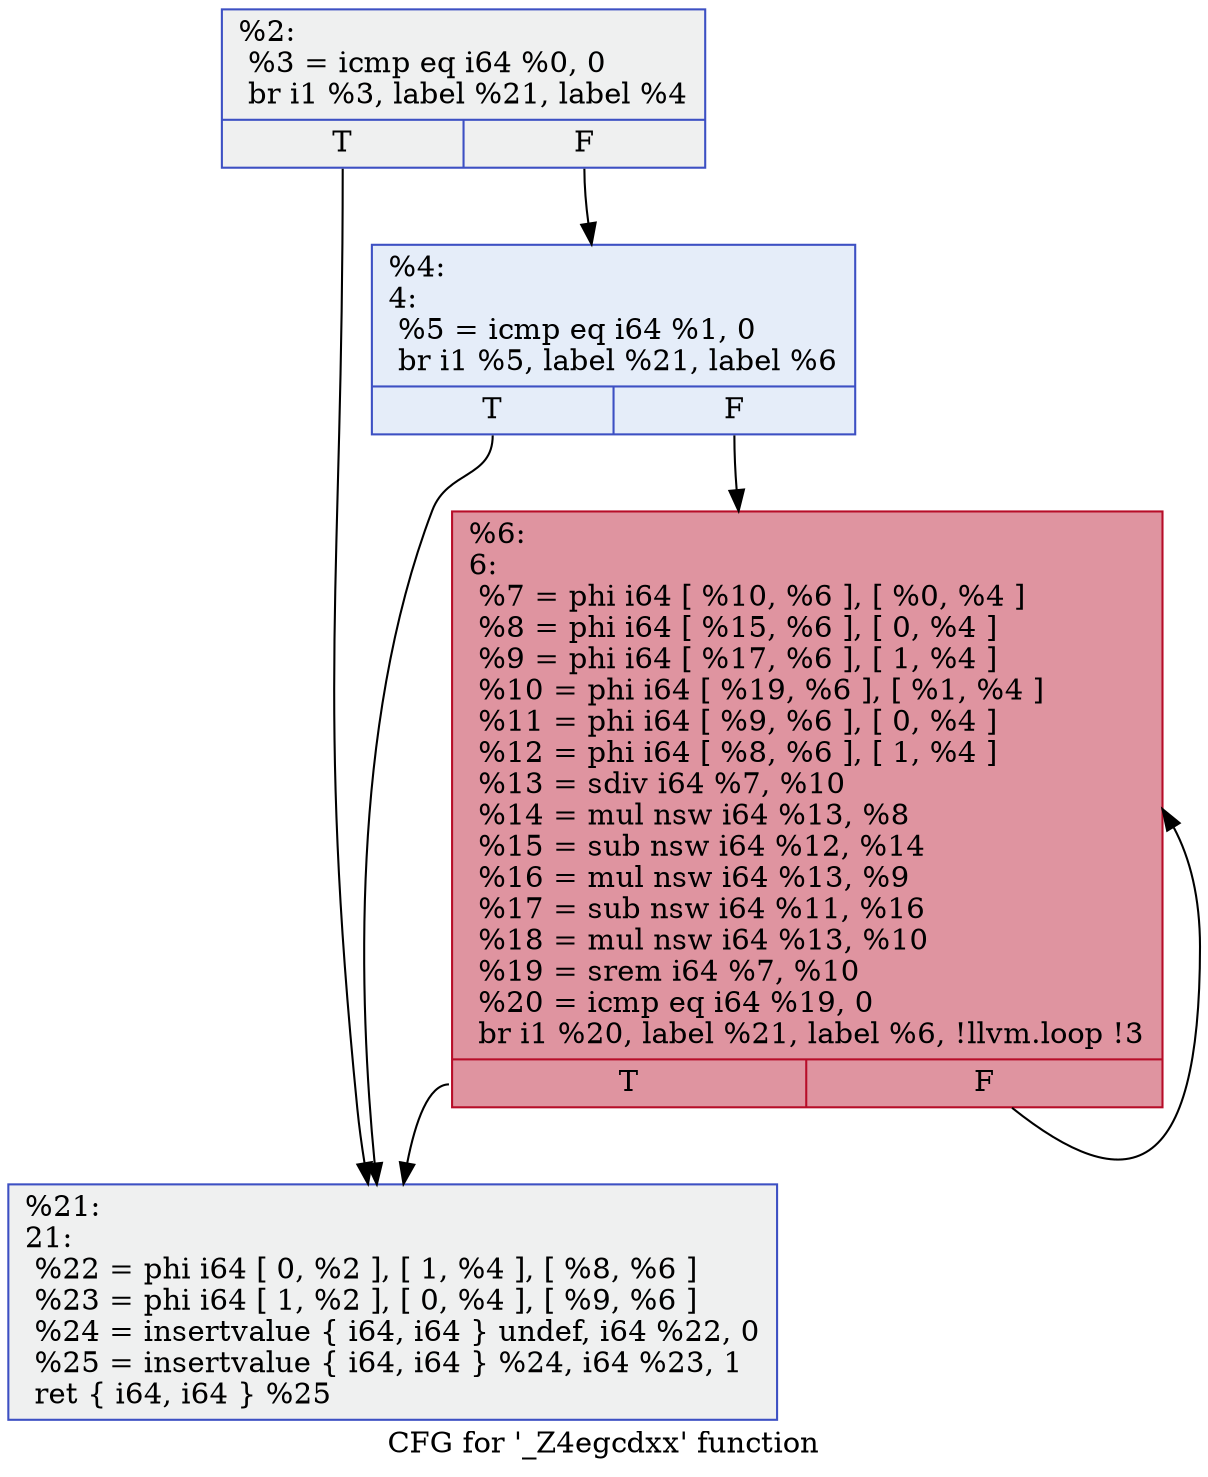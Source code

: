 digraph "CFG for '_Z4egcdxx' function" {
	label="CFG for '_Z4egcdxx' function";

	Node0x55aa7329eb40 [shape=record,color="#3d50c3ff", style=filled, fillcolor="#dbdcde70",label="{%2:\l  %3 = icmp eq i64 %0, 0\l  br i1 %3, label %21, label %4\l|{<s0>T|<s1>F}}"];
	Node0x55aa7329eb40:s0 -> Node0x55aa7329ecc0;
	Node0x55aa7329eb40:s1 -> Node0x55aa7329ed10;
	Node0x55aa7329ed10 [shape=record,color="#3d50c3ff", style=filled, fillcolor="#c5d6f270",label="{%4:\l4:                                                \l  %5 = icmp eq i64 %1, 0\l  br i1 %5, label %21, label %6\l|{<s0>T|<s1>F}}"];
	Node0x55aa7329ed10:s0 -> Node0x55aa7329ecc0;
	Node0x55aa7329ed10:s1 -> Node0x55aa7329ef30;
	Node0x55aa7329ef30 [shape=record,color="#b70d28ff", style=filled, fillcolor="#b70d2870",label="{%6:\l6:                                                \l  %7 = phi i64 [ %10, %6 ], [ %0, %4 ]\l  %8 = phi i64 [ %15, %6 ], [ 0, %4 ]\l  %9 = phi i64 [ %17, %6 ], [ 1, %4 ]\l  %10 = phi i64 [ %19, %6 ], [ %1, %4 ]\l  %11 = phi i64 [ %9, %6 ], [ 0, %4 ]\l  %12 = phi i64 [ %8, %6 ], [ 1, %4 ]\l  %13 = sdiv i64 %7, %10\l  %14 = mul nsw i64 %13, %8\l  %15 = sub nsw i64 %12, %14\l  %16 = mul nsw i64 %13, %9\l  %17 = sub nsw i64 %11, %16\l  %18 = mul nsw i64 %13, %10\l  %19 = srem i64 %7, %10\l  %20 = icmp eq i64 %19, 0\l  br i1 %20, label %21, label %6, !llvm.loop !3\l|{<s0>T|<s1>F}}"];
	Node0x55aa7329ef30:s0 -> Node0x55aa7329ecc0;
	Node0x55aa7329ef30:s1 -> Node0x55aa7329ef30;
	Node0x55aa7329ecc0 [shape=record,color="#3d50c3ff", style=filled, fillcolor="#dbdcde70",label="{%21:\l21:                                               \l  %22 = phi i64 [ 0, %2 ], [ 1, %4 ], [ %8, %6 ]\l  %23 = phi i64 [ 1, %2 ], [ 0, %4 ], [ %9, %6 ]\l  %24 = insertvalue \{ i64, i64 \} undef, i64 %22, 0\l  %25 = insertvalue \{ i64, i64 \} %24, i64 %23, 1\l  ret \{ i64, i64 \} %25\l}"];
}
